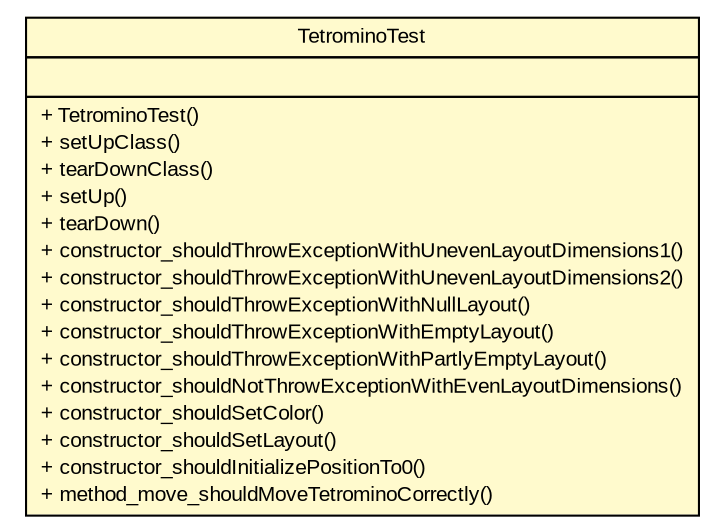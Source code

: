 #!/usr/local/bin/dot
#
# Class diagram 
# Generated by UMLGraph version R5_6 (http://www.umlgraph.org/)
#

digraph G {
	edge [fontname="arial",fontsize=10,labelfontname="arial",labelfontsize=10];
	node [fontname="arial",fontsize=10,shape=plaintext];
	nodesep=0.25;
	ranksep=0.5;
	// com.github.tilastokeskus.matertis.core.TetrominoTest
	c530 [label=<<table title="com.github.tilastokeskus.matertis.core.TetrominoTest" border="0" cellborder="1" cellspacing="0" cellpadding="2" port="p" bgcolor="lemonChiffon" href="./TetrominoTest.html">
		<tr><td><table border="0" cellspacing="0" cellpadding="1">
<tr><td align="center" balign="center"> TetrominoTest </td></tr>
		</table></td></tr>
		<tr><td><table border="0" cellspacing="0" cellpadding="1">
<tr><td align="left" balign="left">  </td></tr>
		</table></td></tr>
		<tr><td><table border="0" cellspacing="0" cellpadding="1">
<tr><td align="left" balign="left"> + TetrominoTest() </td></tr>
<tr><td align="left" balign="left"> + setUpClass() </td></tr>
<tr><td align="left" balign="left"> + tearDownClass() </td></tr>
<tr><td align="left" balign="left"> + setUp() </td></tr>
<tr><td align="left" balign="left"> + tearDown() </td></tr>
<tr><td align="left" balign="left"> + constructor_shouldThrowExceptionWithUnevenLayoutDimensions1() </td></tr>
<tr><td align="left" balign="left"> + constructor_shouldThrowExceptionWithUnevenLayoutDimensions2() </td></tr>
<tr><td align="left" balign="left"> + constructor_shouldThrowExceptionWithNullLayout() </td></tr>
<tr><td align="left" balign="left"> + constructor_shouldThrowExceptionWithEmptyLayout() </td></tr>
<tr><td align="left" balign="left"> + constructor_shouldThrowExceptionWithPartlyEmptyLayout() </td></tr>
<tr><td align="left" balign="left"> + constructor_shouldNotThrowExceptionWithEvenLayoutDimensions() </td></tr>
<tr><td align="left" balign="left"> + constructor_shouldSetColor() </td></tr>
<tr><td align="left" balign="left"> + constructor_shouldSetLayout() </td></tr>
<tr><td align="left" balign="left"> + constructor_shouldInitializePositionTo0() </td></tr>
<tr><td align="left" balign="left"> + method_move_shouldMoveTetrominoCorrectly() </td></tr>
		</table></td></tr>
		</table>>, URL="./TetrominoTest.html", fontname="arial", fontcolor="black", fontsize=10.0];
}

